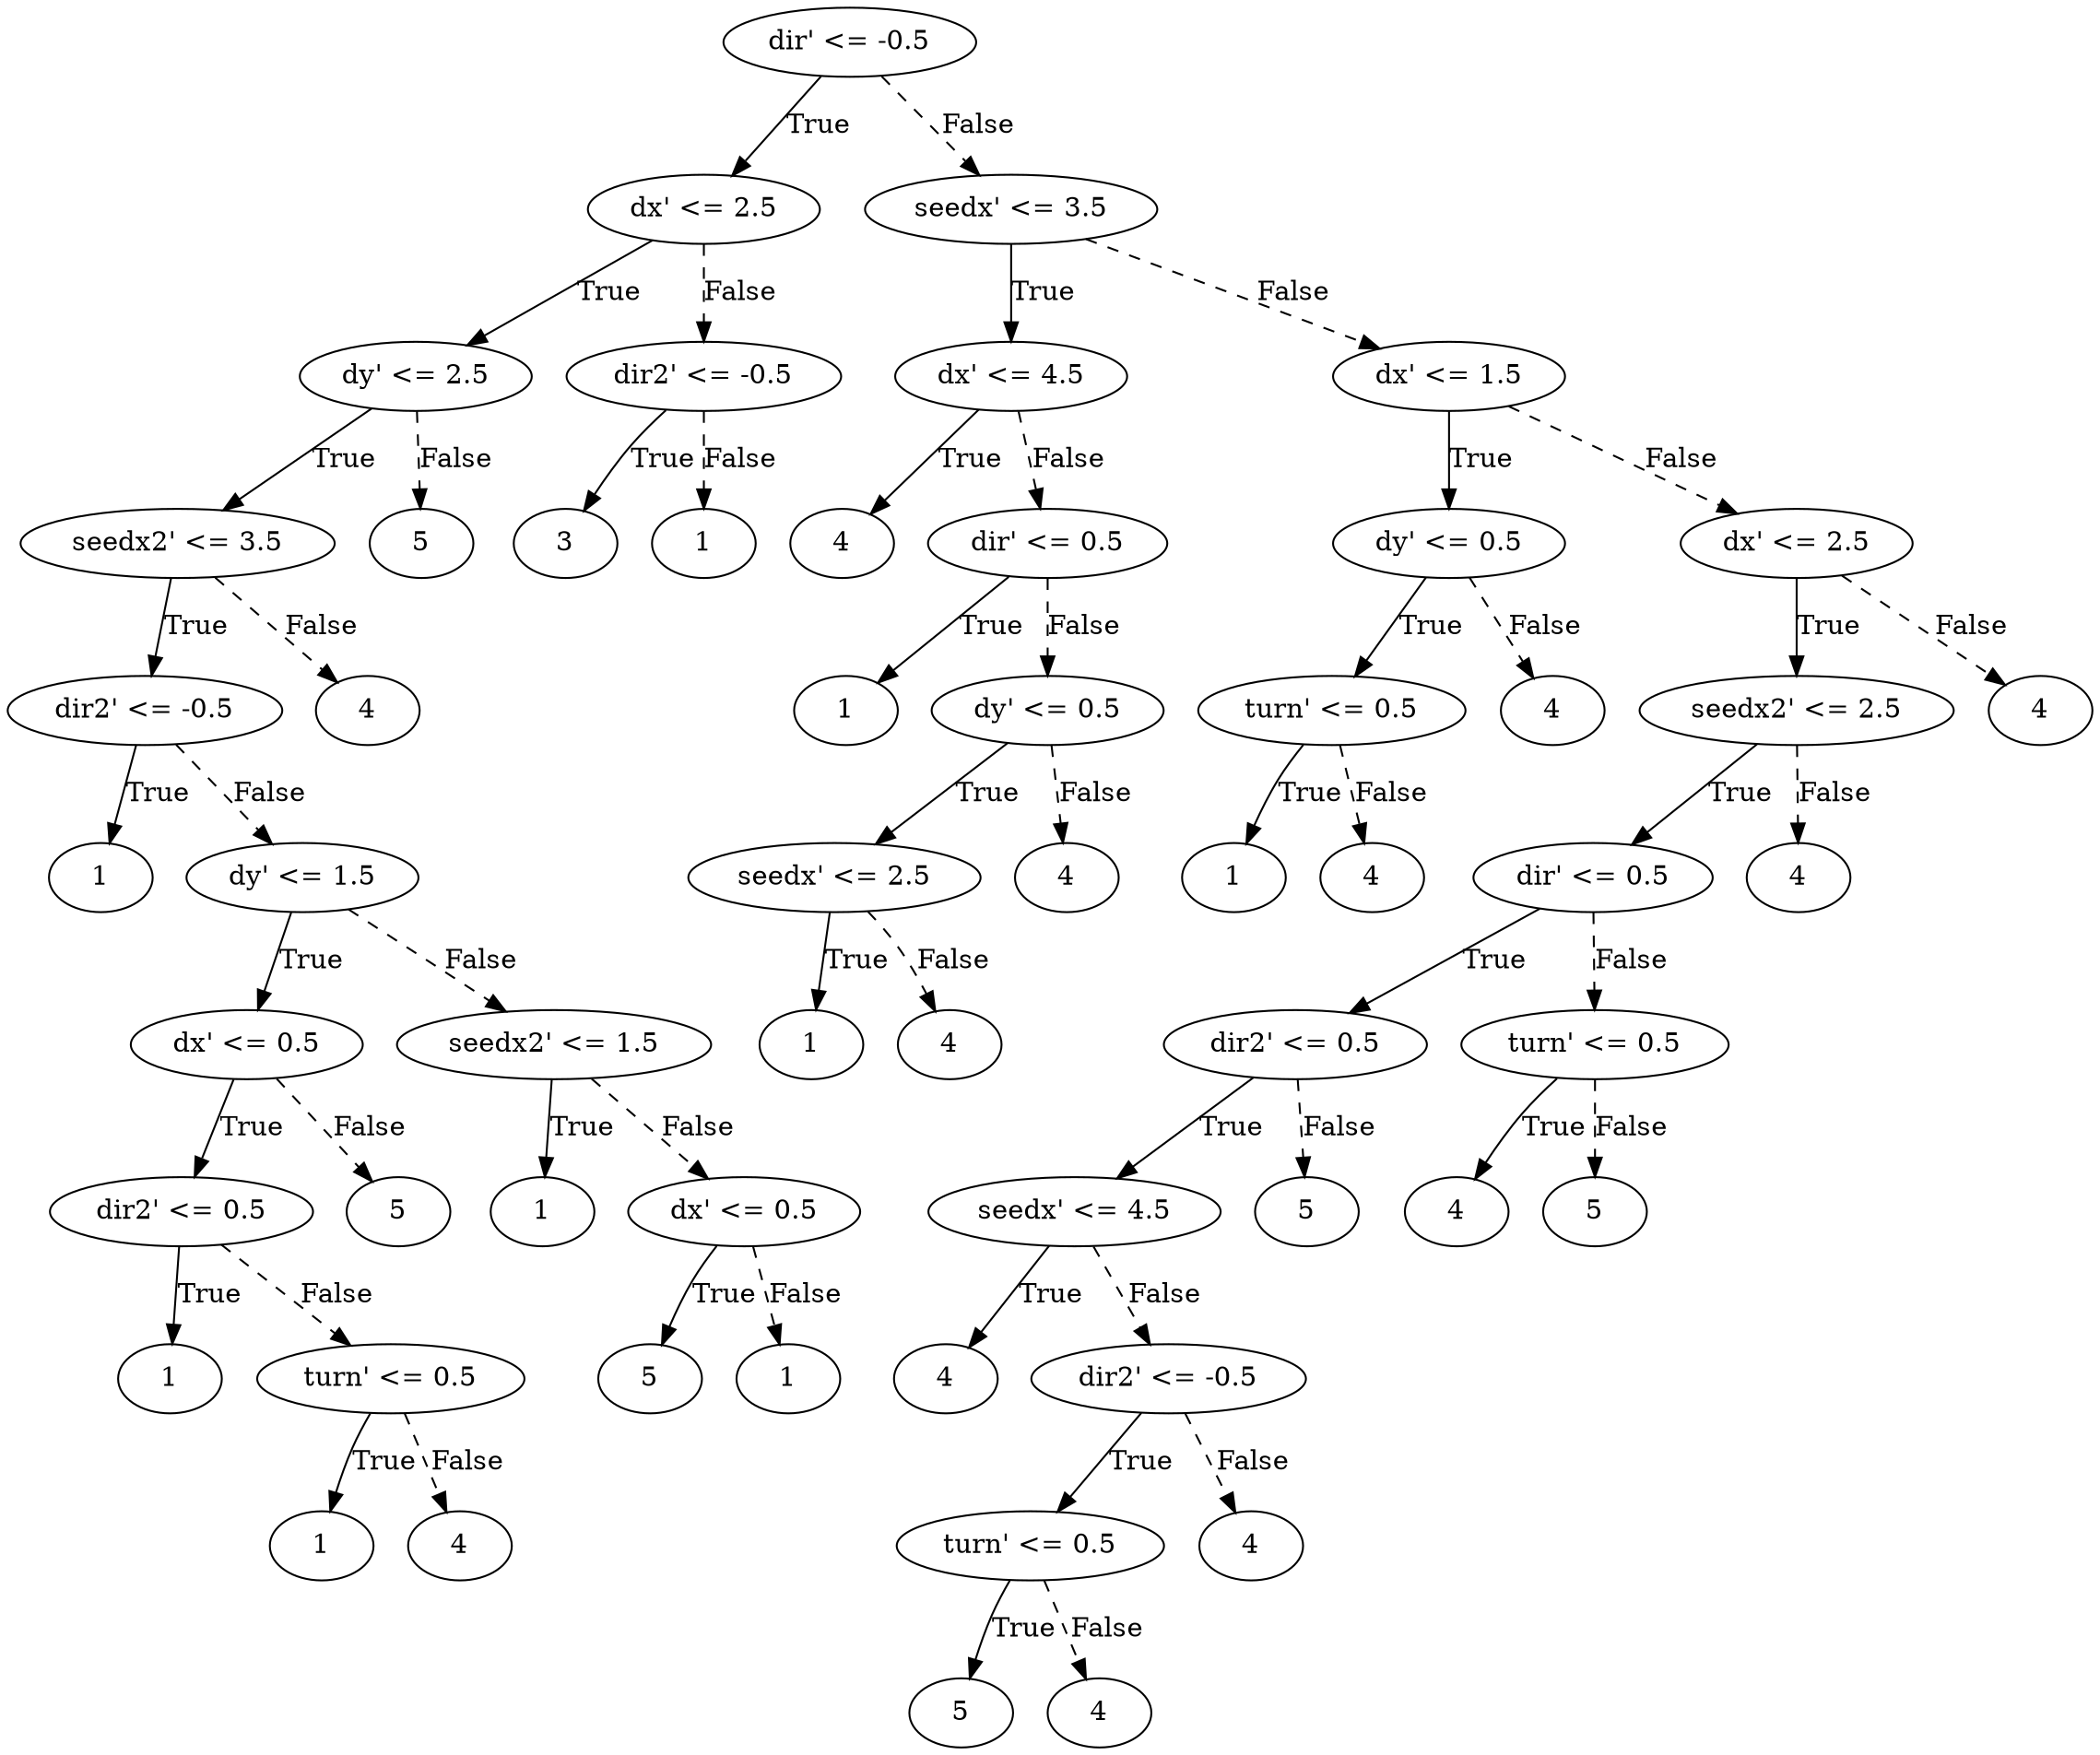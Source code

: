 digraph {
0 [label="dir' <= -0.5"];
1 [label="dx' <= 2.5"];
2 [label="dy' <= 2.5"];
3 [label="seedx2' <= 3.5"];
4 [label="dir2' <= -0.5"];
5 [label="1"];
4 -> 5 [label="True"];
6 [label="dy' <= 1.5"];
7 [label="dx' <= 0.5"];
8 [label="dir2' <= 0.5"];
9 [label="1"];
8 -> 9 [label="True"];
10 [label="turn' <= 0.5"];
11 [label="1"];
10 -> 11 [label="True"];
12 [label="4"];
10 -> 12 [style="dashed", label="False"];
8 -> 10 [style="dashed", label="False"];
7 -> 8 [label="True"];
13 [label="5"];
7 -> 13 [style="dashed", label="False"];
6 -> 7 [label="True"];
14 [label="seedx2' <= 1.5"];
15 [label="1"];
14 -> 15 [label="True"];
16 [label="dx' <= 0.5"];
17 [label="5"];
16 -> 17 [label="True"];
18 [label="1"];
16 -> 18 [style="dashed", label="False"];
14 -> 16 [style="dashed", label="False"];
6 -> 14 [style="dashed", label="False"];
4 -> 6 [style="dashed", label="False"];
3 -> 4 [label="True"];
19 [label="4"];
3 -> 19 [style="dashed", label="False"];
2 -> 3 [label="True"];
20 [label="5"];
2 -> 20 [style="dashed", label="False"];
1 -> 2 [label="True"];
21 [label="dir2' <= -0.5"];
22 [label="3"];
21 -> 22 [label="True"];
23 [label="1"];
21 -> 23 [style="dashed", label="False"];
1 -> 21 [style="dashed", label="False"];
0 -> 1 [label="True"];
24 [label="seedx' <= 3.5"];
25 [label="dx' <= 4.5"];
26 [label="4"];
25 -> 26 [label="True"];
27 [label="dir' <= 0.5"];
28 [label="1"];
27 -> 28 [label="True"];
29 [label="dy' <= 0.5"];
30 [label="seedx' <= 2.5"];
31 [label="1"];
30 -> 31 [label="True"];
32 [label="4"];
30 -> 32 [style="dashed", label="False"];
29 -> 30 [label="True"];
33 [label="4"];
29 -> 33 [style="dashed", label="False"];
27 -> 29 [style="dashed", label="False"];
25 -> 27 [style="dashed", label="False"];
24 -> 25 [label="True"];
34 [label="dx' <= 1.5"];
35 [label="dy' <= 0.5"];
36 [label="turn' <= 0.5"];
37 [label="1"];
36 -> 37 [label="True"];
38 [label="4"];
36 -> 38 [style="dashed", label="False"];
35 -> 36 [label="True"];
39 [label="4"];
35 -> 39 [style="dashed", label="False"];
34 -> 35 [label="True"];
40 [label="dx' <= 2.5"];
41 [label="seedx2' <= 2.5"];
42 [label="dir' <= 0.5"];
43 [label="dir2' <= 0.5"];
44 [label="seedx' <= 4.5"];
45 [label="4"];
44 -> 45 [label="True"];
46 [label="dir2' <= -0.5"];
47 [label="turn' <= 0.5"];
48 [label="5"];
47 -> 48 [label="True"];
49 [label="4"];
47 -> 49 [style="dashed", label="False"];
46 -> 47 [label="True"];
50 [label="4"];
46 -> 50 [style="dashed", label="False"];
44 -> 46 [style="dashed", label="False"];
43 -> 44 [label="True"];
51 [label="5"];
43 -> 51 [style="dashed", label="False"];
42 -> 43 [label="True"];
52 [label="turn' <= 0.5"];
53 [label="4"];
52 -> 53 [label="True"];
54 [label="5"];
52 -> 54 [style="dashed", label="False"];
42 -> 52 [style="dashed", label="False"];
41 -> 42 [label="True"];
55 [label="4"];
41 -> 55 [style="dashed", label="False"];
40 -> 41 [label="True"];
56 [label="4"];
40 -> 56 [style="dashed", label="False"];
34 -> 40 [style="dashed", label="False"];
24 -> 34 [style="dashed", label="False"];
0 -> 24 [style="dashed", label="False"];

}